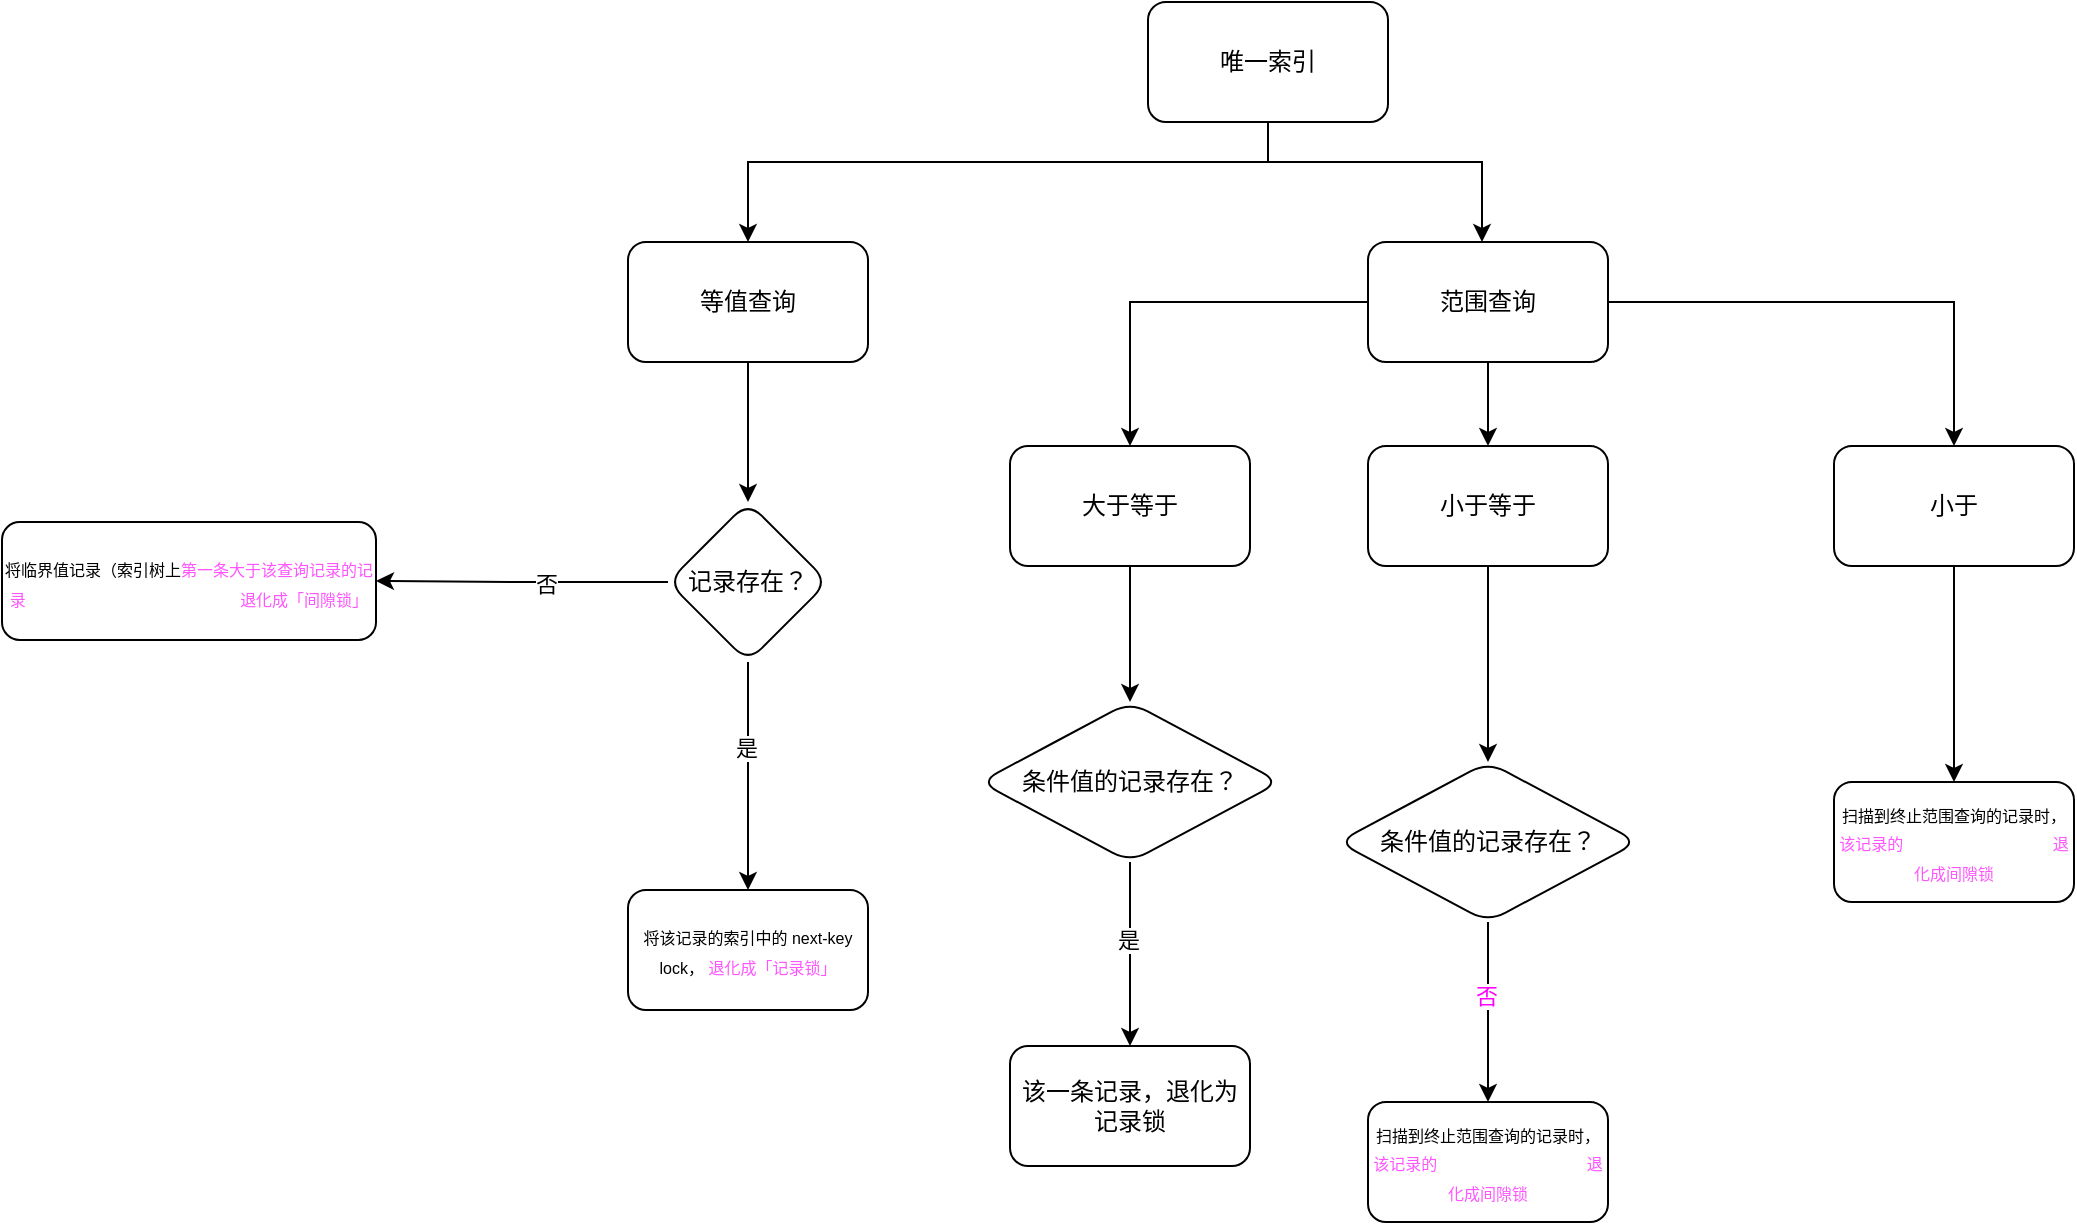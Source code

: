 <mxfile version="22.0.4" type="github">
  <diagram name="第 1 页" id="tPJ_YQ1r7z-Xj5ypfqRO">
    <mxGraphModel dx="2261" dy="822" grid="0" gridSize="10" guides="1" tooltips="1" connect="1" arrows="1" fold="1" page="1" pageScale="1" pageWidth="827" pageHeight="1169" math="0" shadow="0">
      <root>
        <mxCell id="0" />
        <mxCell id="1" parent="0" />
        <mxCell id="Ezz6B4Ye8779zwS5emGY-3" value="" style="edgeStyle=orthogonalEdgeStyle;rounded=0;orthogonalLoop=1;jettySize=auto;html=1;" edge="1" parent="1" source="Ezz6B4Ye8779zwS5emGY-1" target="Ezz6B4Ye8779zwS5emGY-2">
          <mxGeometry relative="1" as="geometry">
            <Array as="points">
              <mxPoint x="370" y="180" />
              <mxPoint x="110" y="180" />
            </Array>
          </mxGeometry>
        </mxCell>
        <mxCell id="Ezz6B4Ye8779zwS5emGY-5" value="" style="edgeStyle=orthogonalEdgeStyle;rounded=0;orthogonalLoop=1;jettySize=auto;html=1;" edge="1" parent="1" source="Ezz6B4Ye8779zwS5emGY-1" target="Ezz6B4Ye8779zwS5emGY-4">
          <mxGeometry relative="1" as="geometry">
            <Array as="points">
              <mxPoint x="370" y="180" />
              <mxPoint x="477" y="180" />
            </Array>
          </mxGeometry>
        </mxCell>
        <mxCell id="Ezz6B4Ye8779zwS5emGY-1" value="唯一索引" style="rounded=1;whiteSpace=wrap;html=1;fillColor=none;strokeColor=default;" vertex="1" parent="1">
          <mxGeometry x="310" y="100" width="120" height="60" as="geometry" />
        </mxCell>
        <mxCell id="Ezz6B4Ye8779zwS5emGY-9" value="" style="edgeStyle=orthogonalEdgeStyle;rounded=0;orthogonalLoop=1;jettySize=auto;html=1;" edge="1" parent="1" source="Ezz6B4Ye8779zwS5emGY-2" target="Ezz6B4Ye8779zwS5emGY-8">
          <mxGeometry relative="1" as="geometry" />
        </mxCell>
        <mxCell id="Ezz6B4Ye8779zwS5emGY-2" value="等值查询" style="rounded=1;whiteSpace=wrap;html=1;fillColor=none;strokeColor=default;" vertex="1" parent="1">
          <mxGeometry x="50" y="220" width="120" height="60" as="geometry" />
        </mxCell>
        <mxCell id="Ezz6B4Ye8779zwS5emGY-21" value="" style="edgeStyle=orthogonalEdgeStyle;rounded=0;orthogonalLoop=1;jettySize=auto;html=1;" edge="1" parent="1" source="Ezz6B4Ye8779zwS5emGY-4" target="Ezz6B4Ye8779zwS5emGY-20">
          <mxGeometry relative="1" as="geometry" />
        </mxCell>
        <mxCell id="Ezz6B4Ye8779zwS5emGY-28" value="" style="edgeStyle=orthogonalEdgeStyle;rounded=0;orthogonalLoop=1;jettySize=auto;html=1;" edge="1" parent="1" source="Ezz6B4Ye8779zwS5emGY-4" target="Ezz6B4Ye8779zwS5emGY-27">
          <mxGeometry relative="1" as="geometry" />
        </mxCell>
        <mxCell id="Ezz6B4Ye8779zwS5emGY-30" value="" style="edgeStyle=orthogonalEdgeStyle;rounded=0;orthogonalLoop=1;jettySize=auto;html=1;" edge="1" parent="1" source="Ezz6B4Ye8779zwS5emGY-4" target="Ezz6B4Ye8779zwS5emGY-29">
          <mxGeometry relative="1" as="geometry" />
        </mxCell>
        <mxCell id="Ezz6B4Ye8779zwS5emGY-4" value="范围查询" style="rounded=1;whiteSpace=wrap;html=1;fillColor=none;strokeColor=default;" vertex="1" parent="1">
          <mxGeometry x="420" y="220" width="120" height="60" as="geometry" />
        </mxCell>
        <mxCell id="Ezz6B4Ye8779zwS5emGY-11" value="" style="edgeStyle=orthogonalEdgeStyle;rounded=0;orthogonalLoop=1;jettySize=auto;html=1;" edge="1" parent="1" source="Ezz6B4Ye8779zwS5emGY-8" target="Ezz6B4Ye8779zwS5emGY-10">
          <mxGeometry relative="1" as="geometry" />
        </mxCell>
        <mxCell id="Ezz6B4Ye8779zwS5emGY-12" value="是" style="edgeLabel;html=1;align=center;verticalAlign=middle;resizable=0;points=[];" vertex="1" connectable="0" parent="Ezz6B4Ye8779zwS5emGY-11">
          <mxGeometry x="-0.244" y="-1" relative="1" as="geometry">
            <mxPoint as="offset" />
          </mxGeometry>
        </mxCell>
        <mxCell id="Ezz6B4Ye8779zwS5emGY-18" value="" style="edgeStyle=orthogonalEdgeStyle;rounded=0;orthogonalLoop=1;jettySize=auto;html=1;" edge="1" parent="1" source="Ezz6B4Ye8779zwS5emGY-8" target="Ezz6B4Ye8779zwS5emGY-17">
          <mxGeometry relative="1" as="geometry" />
        </mxCell>
        <mxCell id="Ezz6B4Ye8779zwS5emGY-19" value="否" style="edgeLabel;html=1;align=center;verticalAlign=middle;resizable=0;points=[];" vertex="1" connectable="0" parent="Ezz6B4Ye8779zwS5emGY-18">
          <mxGeometry x="-0.164" y="1" relative="1" as="geometry">
            <mxPoint as="offset" />
          </mxGeometry>
        </mxCell>
        <mxCell id="Ezz6B4Ye8779zwS5emGY-8" value="记录存在？" style="rhombus;whiteSpace=wrap;html=1;fillColor=none;rounded=1;" vertex="1" parent="1">
          <mxGeometry x="70" y="350" width="80" height="80" as="geometry" />
        </mxCell>
        <mxCell id="Ezz6B4Ye8779zwS5emGY-10" value="&lt;font style=&quot;font-size: 8px;&quot;&gt;将该记录的索引中的 next-key lock，&amp;nbsp;&lt;span data-darkreader-inline-color=&quot;&quot; style=&quot;max-width: 100%; font-family: Arial; text-align: left; color: rgb(255, 85, 255); --darkreader-inline-color: #e694bf;&quot;&gt;退化成「记录锁」&lt;/span&gt;&lt;/font&gt;" style="whiteSpace=wrap;html=1;fillColor=none;rounded=1;" vertex="1" parent="1">
          <mxGeometry x="50" y="544" width="120" height="60" as="geometry" />
        </mxCell>
        <mxCell id="Ezz6B4Ye8779zwS5emGY-17" value="&lt;font style=&quot;font-size: 8px;&quot;&gt;将临界值记录（索引树上&lt;span data-darkreader-inline-color=&quot;&quot; style=&quot;max-width: 100%; font-family: Arial; text-align: left; color: rgb(255, 85, 255); --darkreader-inline-color: #e694bf;&quot;&gt;第一条大于该查询记录的记录&lt;/span&gt;&lt;span data-darkreader-inline-color=&quot;&quot; style=&quot;color: rgb(255, 255, 255); font-family: Arial; text-align: left; --darkreader-inline-color: #ffffdc;&quot;&gt;）的索引中的 next-key lock ，&lt;/span&gt;&lt;span data-darkreader-inline-color=&quot;&quot; style=&quot;max-width: 100%; font-family: Arial; text-align: left; color: rgb(255, 85, 255); --darkreader-inline-color: #e694bf;&quot;&gt;退化成「间隙锁」&lt;/span&gt;&lt;/font&gt;" style="whiteSpace=wrap;html=1;fillColor=none;rounded=1;" vertex="1" parent="1">
          <mxGeometry x="-263" y="360" width="187" height="59" as="geometry" />
        </mxCell>
        <mxCell id="Ezz6B4Ye8779zwS5emGY-23" value="" style="edgeStyle=orthogonalEdgeStyle;rounded=0;orthogonalLoop=1;jettySize=auto;html=1;" edge="1" parent="1" source="Ezz6B4Ye8779zwS5emGY-20" target="Ezz6B4Ye8779zwS5emGY-22">
          <mxGeometry relative="1" as="geometry" />
        </mxCell>
        <mxCell id="Ezz6B4Ye8779zwS5emGY-20" value="大于等于" style="rounded=1;whiteSpace=wrap;html=1;fillColor=none;strokeColor=default;" vertex="1" parent="1">
          <mxGeometry x="241" y="322" width="120" height="60" as="geometry" />
        </mxCell>
        <mxCell id="Ezz6B4Ye8779zwS5emGY-25" value="" style="edgeStyle=orthogonalEdgeStyle;rounded=0;orthogonalLoop=1;jettySize=auto;html=1;" edge="1" parent="1" source="Ezz6B4Ye8779zwS5emGY-22" target="Ezz6B4Ye8779zwS5emGY-24">
          <mxGeometry relative="1" as="geometry" />
        </mxCell>
        <mxCell id="Ezz6B4Ye8779zwS5emGY-26" value="是" style="edgeLabel;html=1;align=center;verticalAlign=middle;resizable=0;points=[];" vertex="1" connectable="0" parent="Ezz6B4Ye8779zwS5emGY-25">
          <mxGeometry x="-0.156" y="-1" relative="1" as="geometry">
            <mxPoint as="offset" />
          </mxGeometry>
        </mxCell>
        <mxCell id="Ezz6B4Ye8779zwS5emGY-22" value="条件值的记录存在？" style="rhombus;whiteSpace=wrap;html=1;fillColor=none;rounded=1;" vertex="1" parent="1">
          <mxGeometry x="226" y="450" width="150" height="80" as="geometry" />
        </mxCell>
        <mxCell id="Ezz6B4Ye8779zwS5emGY-24" value="该一条记录，退化为记录锁" style="whiteSpace=wrap;html=1;fillColor=none;rounded=1;" vertex="1" parent="1">
          <mxGeometry x="241" y="622" width="120" height="60" as="geometry" />
        </mxCell>
        <mxCell id="Ezz6B4Ye8779zwS5emGY-33" value="" style="edgeStyle=orthogonalEdgeStyle;rounded=0;orthogonalLoop=1;jettySize=auto;html=1;" edge="1" parent="1" source="Ezz6B4Ye8779zwS5emGY-27" target="Ezz6B4Ye8779zwS5emGY-31">
          <mxGeometry relative="1" as="geometry" />
        </mxCell>
        <mxCell id="Ezz6B4Ye8779zwS5emGY-27" value="小于等于" style="rounded=1;whiteSpace=wrap;html=1;fillColor=none;strokeColor=default;" vertex="1" parent="1">
          <mxGeometry x="420" y="322" width="120" height="60" as="geometry" />
        </mxCell>
        <mxCell id="Ezz6B4Ye8779zwS5emGY-46" value="" style="edgeStyle=orthogonalEdgeStyle;rounded=0;orthogonalLoop=1;jettySize=auto;html=1;" edge="1" parent="1" source="Ezz6B4Ye8779zwS5emGY-29" target="Ezz6B4Ye8779zwS5emGY-43">
          <mxGeometry relative="1" as="geometry" />
        </mxCell>
        <mxCell id="Ezz6B4Ye8779zwS5emGY-29" value="小于" style="rounded=1;whiteSpace=wrap;html=1;fillColor=none;strokeColor=default;" vertex="1" parent="1">
          <mxGeometry x="653" y="322" width="120" height="60" as="geometry" />
        </mxCell>
        <mxCell id="Ezz6B4Ye8779zwS5emGY-36" value="" style="edgeStyle=orthogonalEdgeStyle;rounded=0;orthogonalLoop=1;jettySize=auto;html=1;" edge="1" parent="1" source="Ezz6B4Ye8779zwS5emGY-31" target="Ezz6B4Ye8779zwS5emGY-35">
          <mxGeometry relative="1" as="geometry" />
        </mxCell>
        <mxCell id="Ezz6B4Ye8779zwS5emGY-37" value="&lt;font color=&quot;#ff00ff&quot; style=&quot;--darkreader-inline-color: #cb64ac;&quot; data-darkreader-inline-color=&quot;&quot;&gt;否&lt;/font&gt;" style="edgeLabel;html=1;align=center;verticalAlign=middle;resizable=0;points=[];" vertex="1" connectable="0" parent="Ezz6B4Ye8779zwS5emGY-36">
          <mxGeometry x="-0.178" y="-1" relative="1" as="geometry">
            <mxPoint as="offset" />
          </mxGeometry>
        </mxCell>
        <mxCell id="Ezz6B4Ye8779zwS5emGY-31" value="条件值的记录存在？" style="rhombus;whiteSpace=wrap;html=1;fillColor=none;rounded=1;" vertex="1" parent="1">
          <mxGeometry x="405" y="480" width="150" height="80" as="geometry" />
        </mxCell>
        <mxCell id="Ezz6B4Ye8779zwS5emGY-35" value="&lt;font style=&quot;font-size: 8px;&quot;&gt;扫描到终止范围查询的记录时，&lt;span data-darkreader-inline-color=&quot;&quot; style=&quot;max-width: 100%; font-family: Arial; text-align: left; color: rgb(255, 85, 255); --darkreader-inline-color: #e694bf;&quot;&gt;该记录的&lt;/span&gt;&lt;span data-darkreader-inline-color=&quot;&quot; style=&quot;color: rgb(255, 255, 255); font-family: Arial; text-align: left; --darkreader-inline-color: #ffffdc;&quot;&gt;索引的 next-key 锁会&lt;/span&gt;&lt;span data-darkreader-inline-color=&quot;&quot; style=&quot;max-width: 100%; font-family: Arial; text-align: left; color: rgb(255, 85, 255); --darkreader-inline-color: #e694bf;&quot;&gt;退化成间隙锁&lt;/span&gt;&lt;/font&gt;" style="whiteSpace=wrap;html=1;fillColor=none;rounded=1;" vertex="1" parent="1">
          <mxGeometry x="420" y="650" width="120" height="60" as="geometry" />
        </mxCell>
        <mxCell id="Ezz6B4Ye8779zwS5emGY-43" value="&lt;font style=&quot;font-size: 8px;&quot;&gt;扫描到终止范围查询的记录时，&lt;span data-darkreader-inline-color=&quot;&quot; style=&quot;max-width: 100%; font-family: Arial; text-align: left; color: rgb(255, 85, 255); --darkreader-inline-color: #e694bf;&quot;&gt;该记录的&lt;/span&gt;&lt;span data-darkreader-inline-color=&quot;&quot; style=&quot;color: rgb(255, 255, 255); font-family: Arial; text-align: left; --darkreader-inline-color: #ffffdc;&quot;&gt;索引的 next-key 锁会&lt;/span&gt;&lt;span data-darkreader-inline-color=&quot;&quot; style=&quot;max-width: 100%; font-family: Arial; text-align: left; color: rgb(255, 85, 255); --darkreader-inline-color: #e694bf;&quot;&gt;退化成间隙锁&lt;/span&gt;&lt;/font&gt;" style="whiteSpace=wrap;html=1;fillColor=none;rounded=1;" vertex="1" parent="1">
          <mxGeometry x="653" y="490" width="120" height="60" as="geometry" />
        </mxCell>
      </root>
    </mxGraphModel>
  </diagram>
</mxfile>
